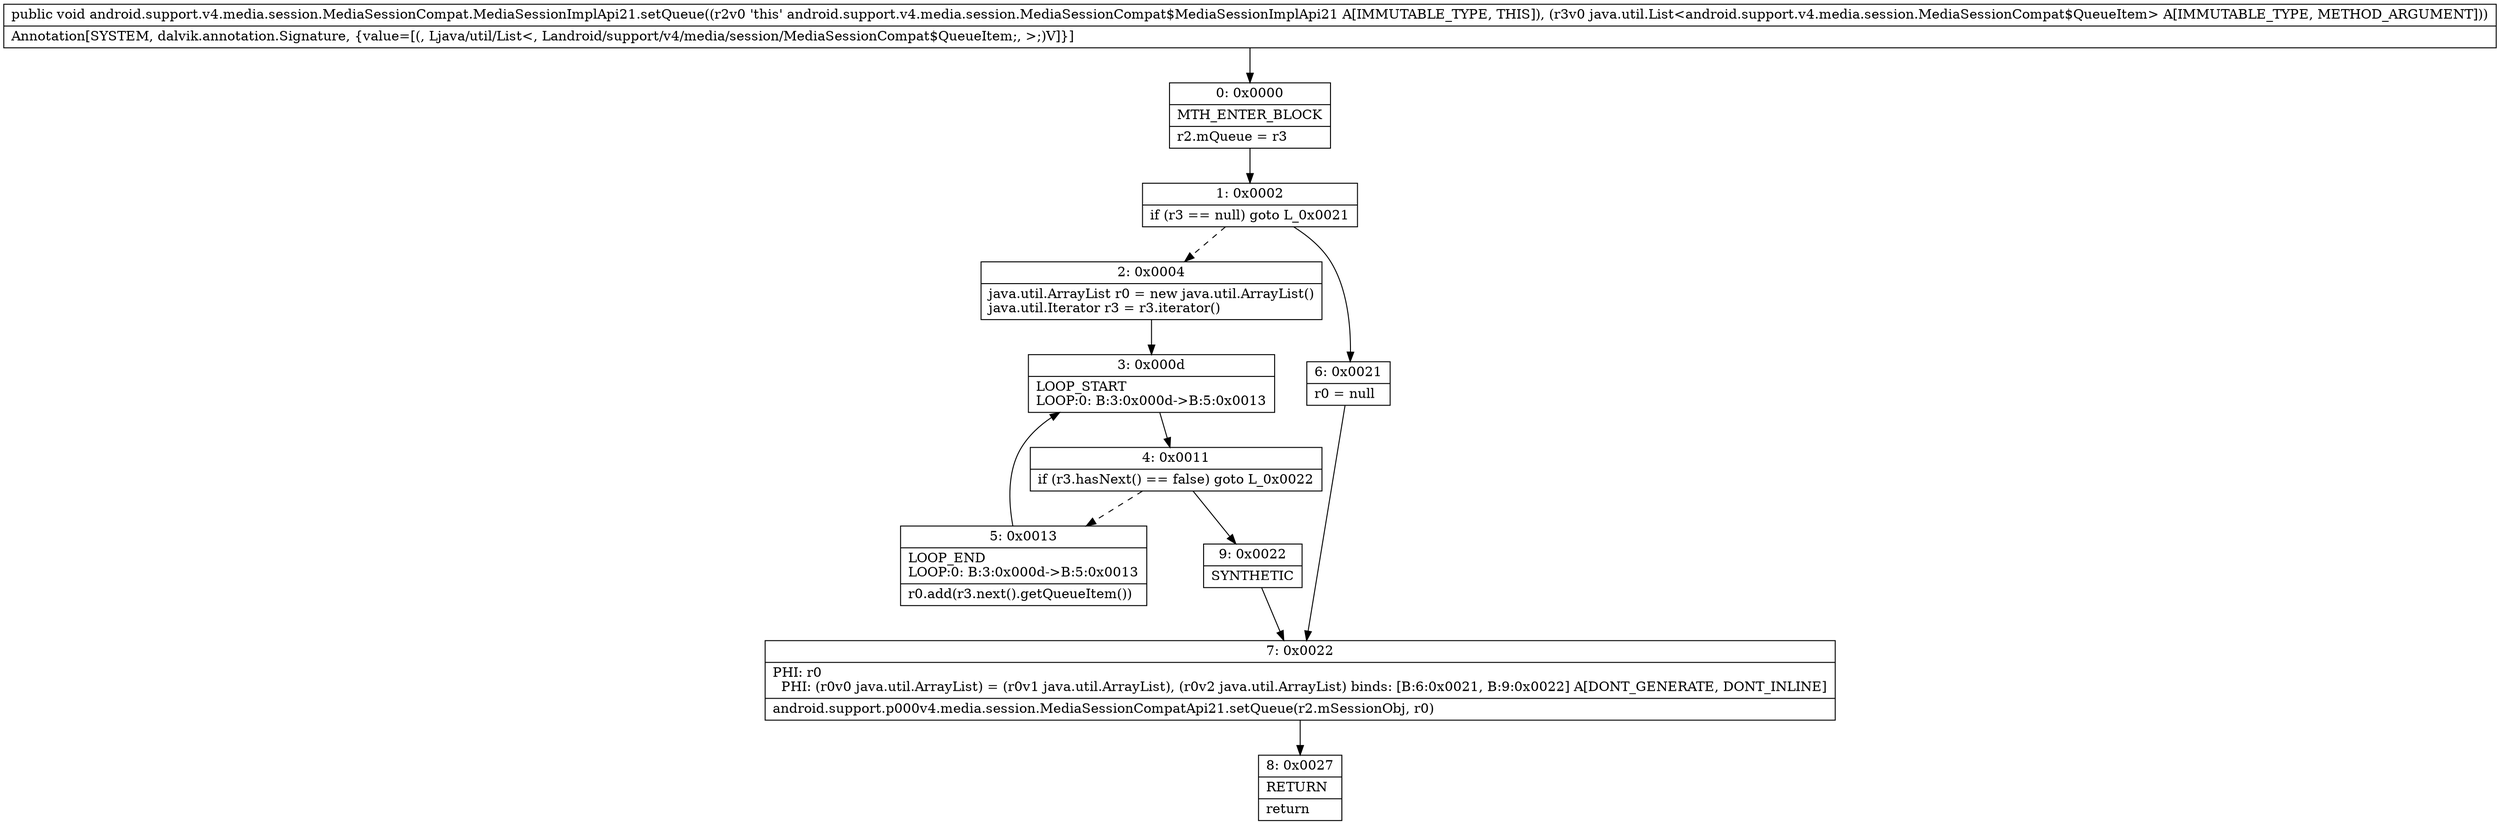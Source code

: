 digraph "CFG forandroid.support.v4.media.session.MediaSessionCompat.MediaSessionImplApi21.setQueue(Ljava\/util\/List;)V" {
Node_0 [shape=record,label="{0\:\ 0x0000|MTH_ENTER_BLOCK\l|r2.mQueue = r3\l}"];
Node_1 [shape=record,label="{1\:\ 0x0002|if (r3 == null) goto L_0x0021\l}"];
Node_2 [shape=record,label="{2\:\ 0x0004|java.util.ArrayList r0 = new java.util.ArrayList()\ljava.util.Iterator r3 = r3.iterator()\l}"];
Node_3 [shape=record,label="{3\:\ 0x000d|LOOP_START\lLOOP:0: B:3:0x000d\-\>B:5:0x0013\l}"];
Node_4 [shape=record,label="{4\:\ 0x0011|if (r3.hasNext() == false) goto L_0x0022\l}"];
Node_5 [shape=record,label="{5\:\ 0x0013|LOOP_END\lLOOP:0: B:3:0x000d\-\>B:5:0x0013\l|r0.add(r3.next().getQueueItem())\l}"];
Node_6 [shape=record,label="{6\:\ 0x0021|r0 = null\l}"];
Node_7 [shape=record,label="{7\:\ 0x0022|PHI: r0 \l  PHI: (r0v0 java.util.ArrayList) = (r0v1 java.util.ArrayList), (r0v2 java.util.ArrayList) binds: [B:6:0x0021, B:9:0x0022] A[DONT_GENERATE, DONT_INLINE]\l|android.support.p000v4.media.session.MediaSessionCompatApi21.setQueue(r2.mSessionObj, r0)\l}"];
Node_8 [shape=record,label="{8\:\ 0x0027|RETURN\l|return\l}"];
Node_9 [shape=record,label="{9\:\ 0x0022|SYNTHETIC\l}"];
MethodNode[shape=record,label="{public void android.support.v4.media.session.MediaSessionCompat.MediaSessionImplApi21.setQueue((r2v0 'this' android.support.v4.media.session.MediaSessionCompat$MediaSessionImplApi21 A[IMMUTABLE_TYPE, THIS]), (r3v0 java.util.List\<android.support.v4.media.session.MediaSessionCompat$QueueItem\> A[IMMUTABLE_TYPE, METHOD_ARGUMENT]))  | Annotation[SYSTEM, dalvik.annotation.Signature, \{value=[(, Ljava\/util\/List\<, Landroid\/support\/v4\/media\/session\/MediaSessionCompat$QueueItem;, \>;)V]\}]\l}"];
MethodNode -> Node_0;
Node_0 -> Node_1;
Node_1 -> Node_2[style=dashed];
Node_1 -> Node_6;
Node_2 -> Node_3;
Node_3 -> Node_4;
Node_4 -> Node_5[style=dashed];
Node_4 -> Node_9;
Node_5 -> Node_3;
Node_6 -> Node_7;
Node_7 -> Node_8;
Node_9 -> Node_7;
}

